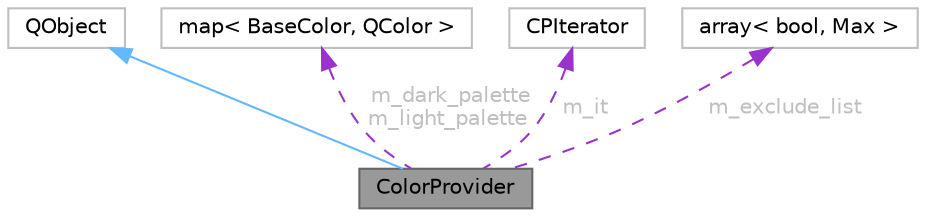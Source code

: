 digraph "ColorProvider"
{
 // INTERACTIVE_SVG=YES
 // LATEX_PDF_SIZE
  bgcolor="transparent";
  edge [fontname=Helvetica,fontsize=10,labelfontname=Helvetica,labelfontsize=10];
  node [fontname=Helvetica,fontsize=10,shape=box,height=0.2,width=0.4];
  Node1 [id="Node000001",label="ColorProvider",height=0.2,width=0.4,color="gray40", fillcolor="grey60", style="filled", fontcolor="black",tooltip="Класс, предоставляющий палитру контрастных цветов."];
  Node2 -> Node1 [id="edge1_Node000001_Node000002",dir="back",color="steelblue1",style="solid",tooltip=" "];
  Node2 [id="Node000002",label="QObject",height=0.2,width=0.4,color="grey75", fillcolor="white", style="filled",tooltip=" "];
  Node3 -> Node1 [id="edge2_Node000001_Node000003",dir="back",color="darkorchid3",style="dashed",tooltip=" ",label=" m_dark_palette\nm_light_palette",fontcolor="grey" ];
  Node3 [id="Node000003",label="map\< BaseColor, QColor \>",height=0.2,width=0.4,color="grey75", fillcolor="white", style="filled",tooltip=" "];
  Node4 -> Node1 [id="edge3_Node000001_Node000004",dir="back",color="darkorchid3",style="dashed",tooltip=" ",label=" m_it",fontcolor="grey" ];
  Node4 [id="Node000004",label="CPIterator",height=0.2,width=0.4,color="grey75", fillcolor="white", style="filled",URL="$d0/db8/class_scenegraph_1_1_utils_1_1_color_provider.html#dc/d77/struct_scenegraph_1_1_utils_1_1_color_provider_1_1_c_p_iterator",tooltip=" "];
  Node5 -> Node1 [id="edge4_Node000001_Node000005",dir="back",color="darkorchid3",style="dashed",tooltip=" ",label=" m_exclude_list",fontcolor="grey" ];
  Node5 [id="Node000005",label="array\< bool, Max \>",height=0.2,width=0.4,color="grey75", fillcolor="white", style="filled",tooltip=" "];
}
